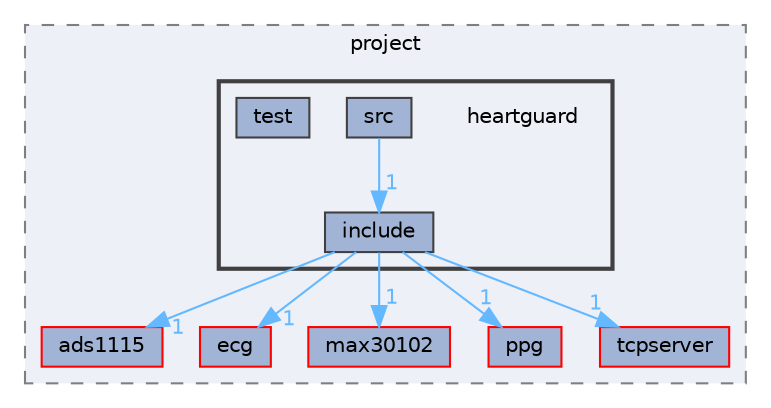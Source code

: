 digraph "Software/Firmware/project/heartguard"
{
 // LATEX_PDF_SIZE
  bgcolor="transparent";
  edge [fontname=Helvetica,fontsize=10,labelfontname=Helvetica,labelfontsize=10];
  node [fontname=Helvetica,fontsize=10,shape=box,height=0.2,width=0.4];
  compound=true
  subgraph clusterdir_0f05551bec2e356b5b4633bda4b6fd8d {
    graph [ bgcolor="#edf0f7", pencolor="grey50", label="project", fontname=Helvetica,fontsize=10 style="filled,dashed", URL="dir_0f05551bec2e356b5b4633bda4b6fd8d.html",tooltip=""]
  dir_970d6700fad0eea1fd73061d0f7b3c90 [label="ads1115", fillcolor="#a2b4d6", color="red", style="filled", URL="dir_970d6700fad0eea1fd73061d0f7b3c90.html",tooltip=""];
  dir_2bee69849a4f5579481b2253a42a2741 [label="ecg", fillcolor="#a2b4d6", color="red", style="filled", URL="dir_2bee69849a4f5579481b2253a42a2741.html",tooltip=""];
  dir_4f9538d0e23f9eaa41c1c6f4181212d5 [label="max30102", fillcolor="#a2b4d6", color="red", style="filled", URL="dir_4f9538d0e23f9eaa41c1c6f4181212d5.html",tooltip=""];
  dir_b0bf7c56bb40bf9d82fb811d7dc25f65 [label="ppg", fillcolor="#a2b4d6", color="red", style="filled", URL="dir_b0bf7c56bb40bf9d82fb811d7dc25f65.html",tooltip=""];
  dir_2620d9fb132d75b076c94916c00a316d [label="tcpserver", fillcolor="#a2b4d6", color="red", style="filled", URL="dir_2620d9fb132d75b076c94916c00a316d.html",tooltip=""];
  subgraph clusterdir_4fedc7ead3d2b404954f303db05aff23 {
    graph [ bgcolor="#edf0f7", pencolor="grey25", label="", fontname=Helvetica,fontsize=10 style="filled,bold", URL="dir_4fedc7ead3d2b404954f303db05aff23.html",tooltip=""]
    dir_4fedc7ead3d2b404954f303db05aff23 [shape=plaintext, label="heartguard"];
  dir_05189fd0dce105a39214232ecff79d48 [label="include", fillcolor="#a2b4d6", color="grey25", style="filled", URL="dir_05189fd0dce105a39214232ecff79d48.html",tooltip=""];
  dir_1ce36a221660cee7dd42d8982533f1c0 [label="src", fillcolor="#a2b4d6", color="grey25", style="filled", URL="dir_1ce36a221660cee7dd42d8982533f1c0.html",tooltip=""];
  dir_f3b0b22d82193f4c70ca0761aa83432c [label="test", fillcolor="#a2b4d6", color="grey25", style="filled", URL="dir_f3b0b22d82193f4c70ca0761aa83432c.html",tooltip=""];
  }
  }
  dir_05189fd0dce105a39214232ecff79d48->dir_2620d9fb132d75b076c94916c00a316d [headlabel="1", labeldistance=1.5 headhref="dir_000007_000021.html" href="dir_000007_000021.html" color="steelblue1" fontcolor="steelblue1"];
  dir_05189fd0dce105a39214232ecff79d48->dir_2bee69849a4f5579481b2253a42a2741 [headlabel="1", labeldistance=1.5 headhref="dir_000007_000002.html" href="dir_000007_000002.html" color="steelblue1" fontcolor="steelblue1"];
  dir_05189fd0dce105a39214232ecff79d48->dir_4f9538d0e23f9eaa41c1c6f4181212d5 [headlabel="1", labeldistance=1.5 headhref="dir_000007_000011.html" href="dir_000007_000011.html" color="steelblue1" fontcolor="steelblue1"];
  dir_05189fd0dce105a39214232ecff79d48->dir_970d6700fad0eea1fd73061d0f7b3c90 [headlabel="1", labeldistance=1.5 headhref="dir_000007_000000.html" href="dir_000007_000000.html" color="steelblue1" fontcolor="steelblue1"];
  dir_05189fd0dce105a39214232ecff79d48->dir_b0bf7c56bb40bf9d82fb811d7dc25f65 [headlabel="1", labeldistance=1.5 headhref="dir_000007_000012.html" href="dir_000007_000012.html" color="steelblue1" fontcolor="steelblue1"];
  dir_1ce36a221660cee7dd42d8982533f1c0->dir_05189fd0dce105a39214232ecff79d48 [headlabel="1", labeldistance=1.5 headhref="dir_000017_000007.html" href="dir_000017_000007.html" color="steelblue1" fontcolor="steelblue1"];
}
